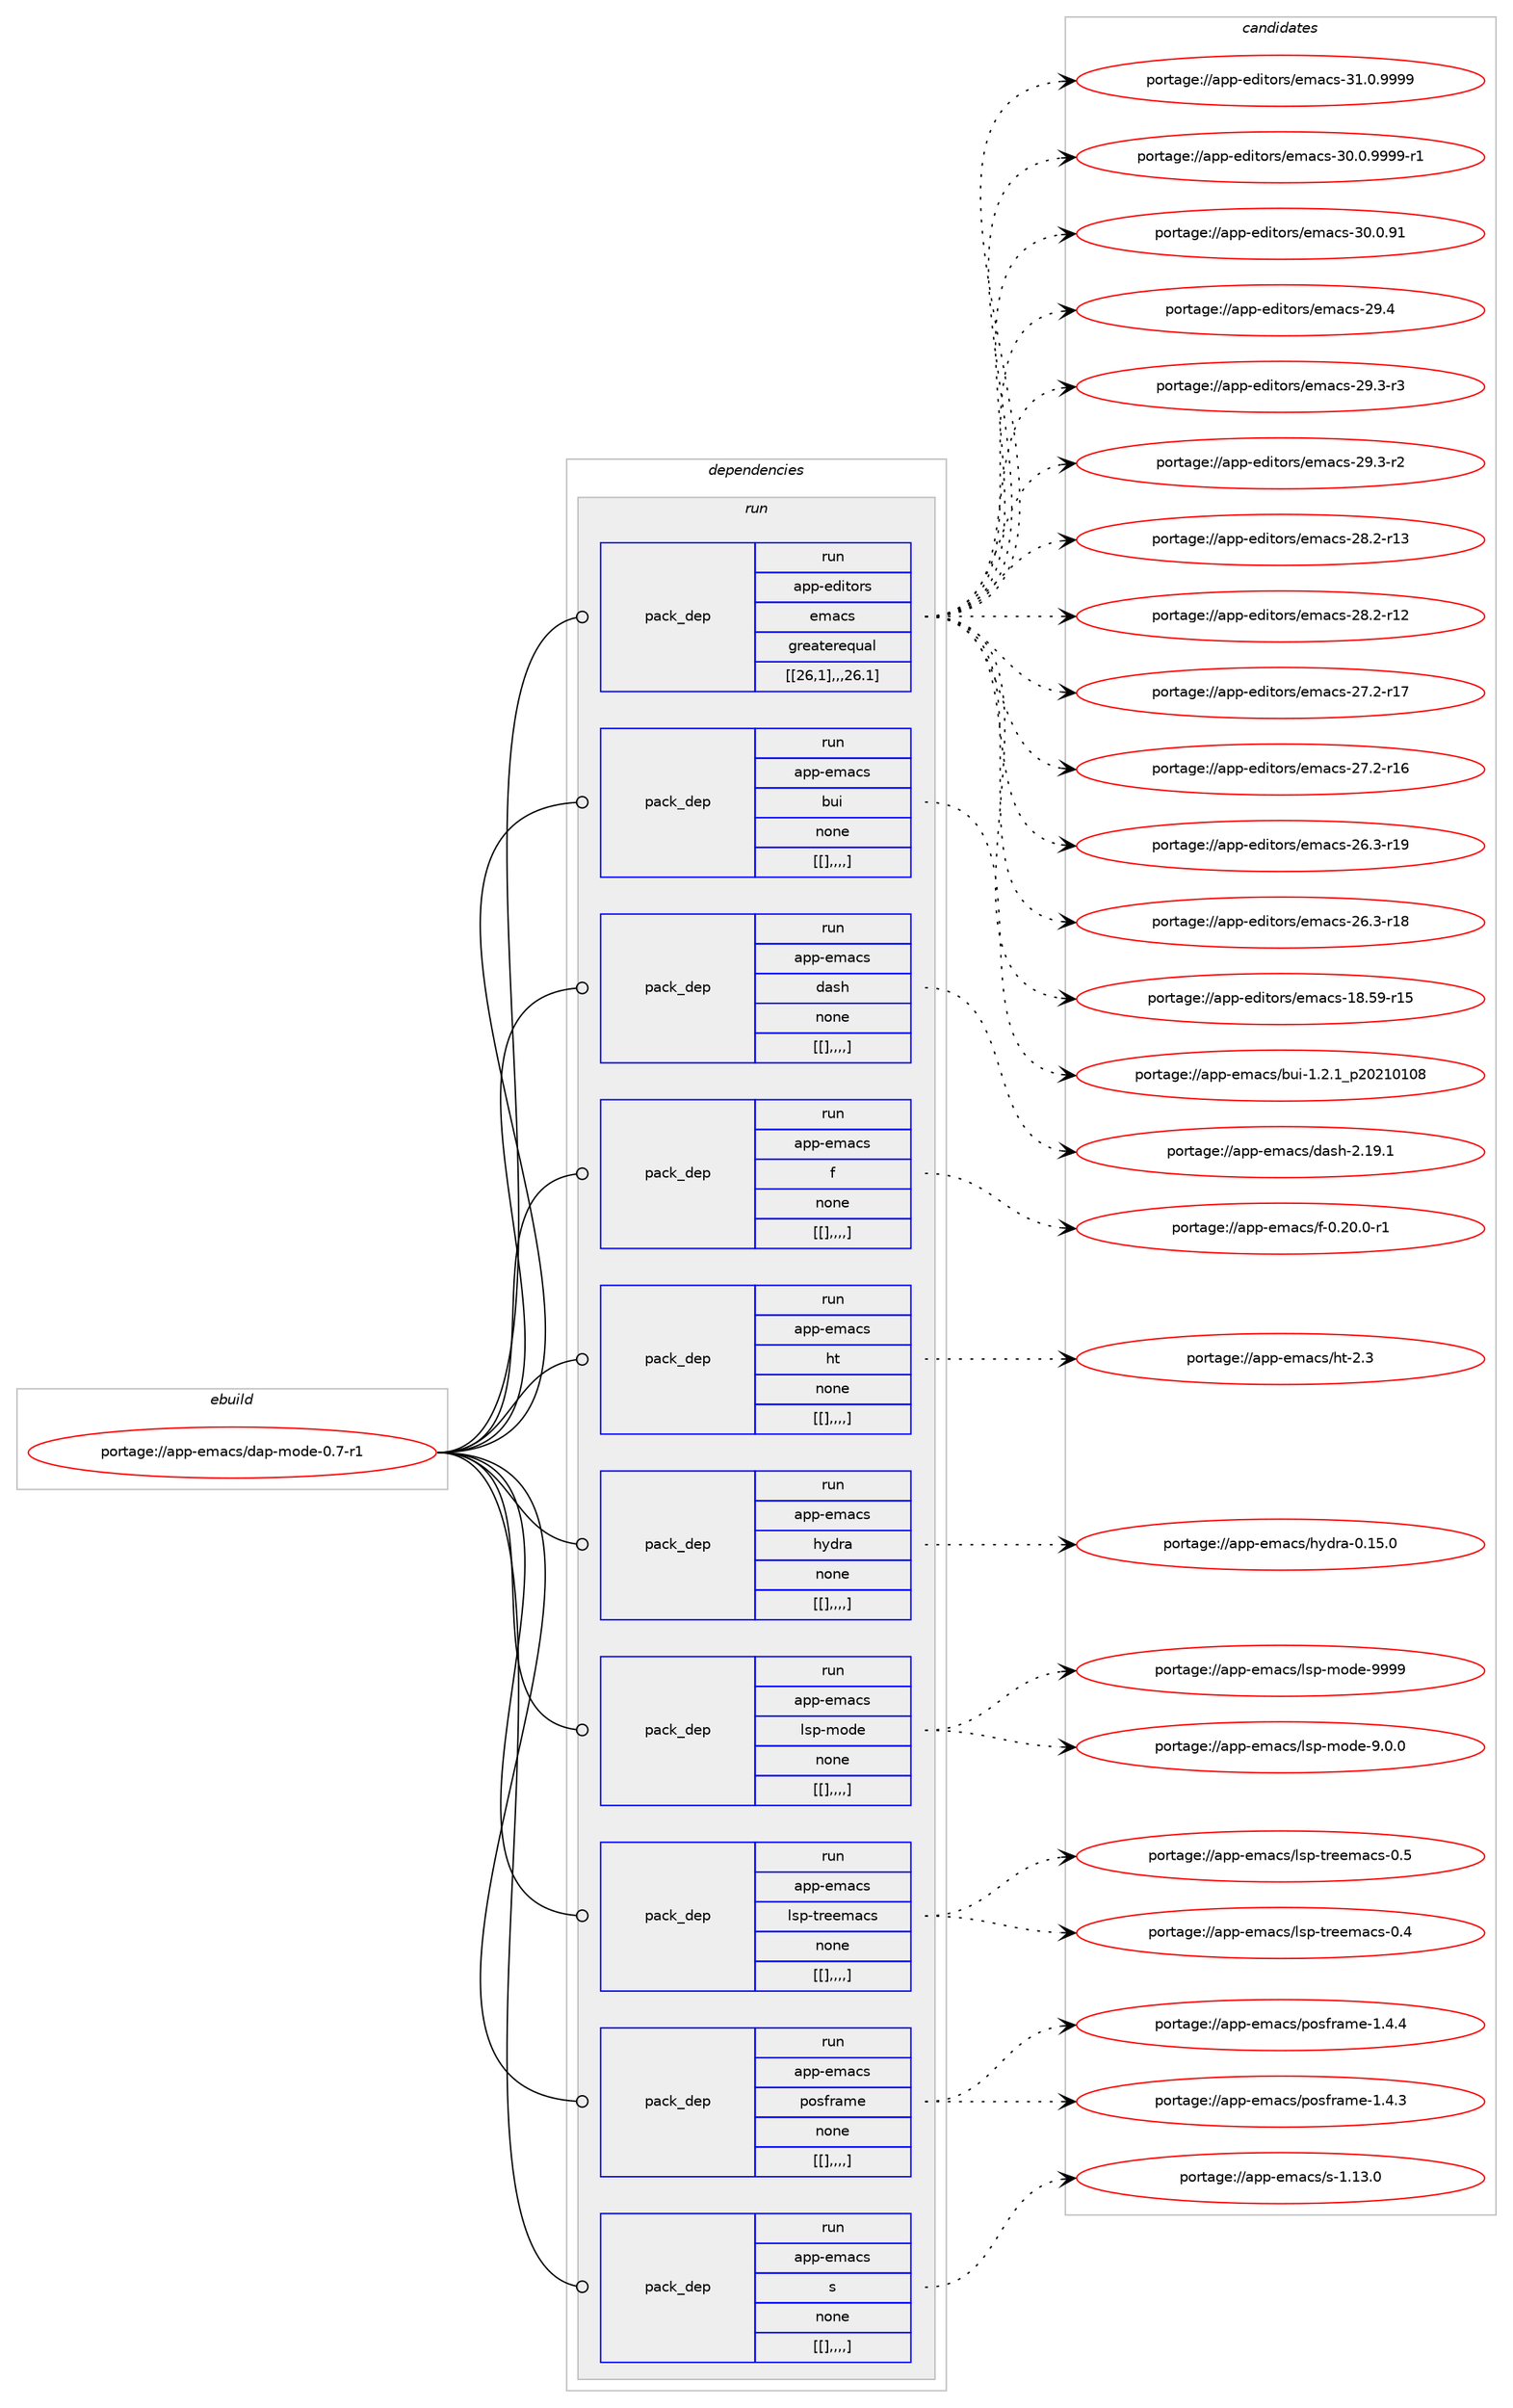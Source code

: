 digraph prolog {

# *************
# Graph options
# *************

newrank=true;
concentrate=true;
compound=true;
graph [rankdir=LR,fontname=Helvetica,fontsize=10,ranksep=1.5];#, ranksep=2.5, nodesep=0.2];
edge  [arrowhead=vee];
node  [fontname=Helvetica,fontsize=10];

# **********
# The ebuild
# **********

subgraph cluster_leftcol {
color=gray;
label=<<i>ebuild</i>>;
id [label="portage://app-emacs/dap-mode-0.7-r1", color=red, width=4, href="../app-emacs/dap-mode-0.7-r1.svg"];
}

# ****************
# The dependencies
# ****************

subgraph cluster_midcol {
color=gray;
label=<<i>dependencies</i>>;
subgraph cluster_compile {
fillcolor="#eeeeee";
style=filled;
label=<<i>compile</i>>;
}
subgraph cluster_compileandrun {
fillcolor="#eeeeee";
style=filled;
label=<<i>compile and run</i>>;
}
subgraph cluster_run {
fillcolor="#eeeeee";
style=filled;
label=<<i>run</i>>;
subgraph pack16328 {
dependency22862 [label=<<TABLE BORDER="0" CELLBORDER="1" CELLSPACING="0" CELLPADDING="4" WIDTH="220"><TR><TD ROWSPAN="6" CELLPADDING="30">pack_dep</TD></TR><TR><TD WIDTH="110">run</TD></TR><TR><TD>app-editors</TD></TR><TR><TD>emacs</TD></TR><TR><TD>greaterequal</TD></TR><TR><TD>[[26,1],,,26.1]</TD></TR></TABLE>>, shape=none, color=blue];
}
id:e -> dependency22862:w [weight=20,style="solid",arrowhead="odot"];
subgraph pack16329 {
dependency22863 [label=<<TABLE BORDER="0" CELLBORDER="1" CELLSPACING="0" CELLPADDING="4" WIDTH="220"><TR><TD ROWSPAN="6" CELLPADDING="30">pack_dep</TD></TR><TR><TD WIDTH="110">run</TD></TR><TR><TD>app-emacs</TD></TR><TR><TD>bui</TD></TR><TR><TD>none</TD></TR><TR><TD>[[],,,,]</TD></TR></TABLE>>, shape=none, color=blue];
}
id:e -> dependency22863:w [weight=20,style="solid",arrowhead="odot"];
subgraph pack16330 {
dependency22864 [label=<<TABLE BORDER="0" CELLBORDER="1" CELLSPACING="0" CELLPADDING="4" WIDTH="220"><TR><TD ROWSPAN="6" CELLPADDING="30">pack_dep</TD></TR><TR><TD WIDTH="110">run</TD></TR><TR><TD>app-emacs</TD></TR><TR><TD>dash</TD></TR><TR><TD>none</TD></TR><TR><TD>[[],,,,]</TD></TR></TABLE>>, shape=none, color=blue];
}
id:e -> dependency22864:w [weight=20,style="solid",arrowhead="odot"];
subgraph pack16331 {
dependency22865 [label=<<TABLE BORDER="0" CELLBORDER="1" CELLSPACING="0" CELLPADDING="4" WIDTH="220"><TR><TD ROWSPAN="6" CELLPADDING="30">pack_dep</TD></TR><TR><TD WIDTH="110">run</TD></TR><TR><TD>app-emacs</TD></TR><TR><TD>f</TD></TR><TR><TD>none</TD></TR><TR><TD>[[],,,,]</TD></TR></TABLE>>, shape=none, color=blue];
}
id:e -> dependency22865:w [weight=20,style="solid",arrowhead="odot"];
subgraph pack16332 {
dependency22866 [label=<<TABLE BORDER="0" CELLBORDER="1" CELLSPACING="0" CELLPADDING="4" WIDTH="220"><TR><TD ROWSPAN="6" CELLPADDING="30">pack_dep</TD></TR><TR><TD WIDTH="110">run</TD></TR><TR><TD>app-emacs</TD></TR><TR><TD>ht</TD></TR><TR><TD>none</TD></TR><TR><TD>[[],,,,]</TD></TR></TABLE>>, shape=none, color=blue];
}
id:e -> dependency22866:w [weight=20,style="solid",arrowhead="odot"];
subgraph pack16333 {
dependency22867 [label=<<TABLE BORDER="0" CELLBORDER="1" CELLSPACING="0" CELLPADDING="4" WIDTH="220"><TR><TD ROWSPAN="6" CELLPADDING="30">pack_dep</TD></TR><TR><TD WIDTH="110">run</TD></TR><TR><TD>app-emacs</TD></TR><TR><TD>hydra</TD></TR><TR><TD>none</TD></TR><TR><TD>[[],,,,]</TD></TR></TABLE>>, shape=none, color=blue];
}
id:e -> dependency22867:w [weight=20,style="solid",arrowhead="odot"];
subgraph pack16334 {
dependency22868 [label=<<TABLE BORDER="0" CELLBORDER="1" CELLSPACING="0" CELLPADDING="4" WIDTH="220"><TR><TD ROWSPAN="6" CELLPADDING="30">pack_dep</TD></TR><TR><TD WIDTH="110">run</TD></TR><TR><TD>app-emacs</TD></TR><TR><TD>lsp-mode</TD></TR><TR><TD>none</TD></TR><TR><TD>[[],,,,]</TD></TR></TABLE>>, shape=none, color=blue];
}
id:e -> dependency22868:w [weight=20,style="solid",arrowhead="odot"];
subgraph pack16335 {
dependency22869 [label=<<TABLE BORDER="0" CELLBORDER="1" CELLSPACING="0" CELLPADDING="4" WIDTH="220"><TR><TD ROWSPAN="6" CELLPADDING="30">pack_dep</TD></TR><TR><TD WIDTH="110">run</TD></TR><TR><TD>app-emacs</TD></TR><TR><TD>lsp-treemacs</TD></TR><TR><TD>none</TD></TR><TR><TD>[[],,,,]</TD></TR></TABLE>>, shape=none, color=blue];
}
id:e -> dependency22869:w [weight=20,style="solid",arrowhead="odot"];
subgraph pack16336 {
dependency22870 [label=<<TABLE BORDER="0" CELLBORDER="1" CELLSPACING="0" CELLPADDING="4" WIDTH="220"><TR><TD ROWSPAN="6" CELLPADDING="30">pack_dep</TD></TR><TR><TD WIDTH="110">run</TD></TR><TR><TD>app-emacs</TD></TR><TR><TD>posframe</TD></TR><TR><TD>none</TD></TR><TR><TD>[[],,,,]</TD></TR></TABLE>>, shape=none, color=blue];
}
id:e -> dependency22870:w [weight=20,style="solid",arrowhead="odot"];
subgraph pack16337 {
dependency22871 [label=<<TABLE BORDER="0" CELLBORDER="1" CELLSPACING="0" CELLPADDING="4" WIDTH="220"><TR><TD ROWSPAN="6" CELLPADDING="30">pack_dep</TD></TR><TR><TD WIDTH="110">run</TD></TR><TR><TD>app-emacs</TD></TR><TR><TD>s</TD></TR><TR><TD>none</TD></TR><TR><TD>[[],,,,]</TD></TR></TABLE>>, shape=none, color=blue];
}
id:e -> dependency22871:w [weight=20,style="solid",arrowhead="odot"];
}
}

# **************
# The candidates
# **************

subgraph cluster_choices {
rank=same;
color=gray;
label=<<i>candidates</i>>;

subgraph choice16328 {
color=black;
nodesep=1;
choice971121124510110010511611111411547101109979911545514946484657575757 [label="portage://app-editors/emacs-31.0.9999", color=red, width=4,href="../app-editors/emacs-31.0.9999.svg"];
choice9711211245101100105116111114115471011099799115455148464846575757574511449 [label="portage://app-editors/emacs-30.0.9999-r1", color=red, width=4,href="../app-editors/emacs-30.0.9999-r1.svg"];
choice97112112451011001051161111141154710110997991154551484648465749 [label="portage://app-editors/emacs-30.0.91", color=red, width=4,href="../app-editors/emacs-30.0.91.svg"];
choice97112112451011001051161111141154710110997991154550574652 [label="portage://app-editors/emacs-29.4", color=red, width=4,href="../app-editors/emacs-29.4.svg"];
choice971121124510110010511611111411547101109979911545505746514511451 [label="portage://app-editors/emacs-29.3-r3", color=red, width=4,href="../app-editors/emacs-29.3-r3.svg"];
choice971121124510110010511611111411547101109979911545505746514511450 [label="portage://app-editors/emacs-29.3-r2", color=red, width=4,href="../app-editors/emacs-29.3-r2.svg"];
choice97112112451011001051161111141154710110997991154550564650451144951 [label="portage://app-editors/emacs-28.2-r13", color=red, width=4,href="../app-editors/emacs-28.2-r13.svg"];
choice97112112451011001051161111141154710110997991154550564650451144950 [label="portage://app-editors/emacs-28.2-r12", color=red, width=4,href="../app-editors/emacs-28.2-r12.svg"];
choice97112112451011001051161111141154710110997991154550554650451144955 [label="portage://app-editors/emacs-27.2-r17", color=red, width=4,href="../app-editors/emacs-27.2-r17.svg"];
choice97112112451011001051161111141154710110997991154550554650451144954 [label="portage://app-editors/emacs-27.2-r16", color=red, width=4,href="../app-editors/emacs-27.2-r16.svg"];
choice97112112451011001051161111141154710110997991154550544651451144957 [label="portage://app-editors/emacs-26.3-r19", color=red, width=4,href="../app-editors/emacs-26.3-r19.svg"];
choice97112112451011001051161111141154710110997991154550544651451144956 [label="portage://app-editors/emacs-26.3-r18", color=red, width=4,href="../app-editors/emacs-26.3-r18.svg"];
choice9711211245101100105116111114115471011099799115454956465357451144953 [label="portage://app-editors/emacs-18.59-r15", color=red, width=4,href="../app-editors/emacs-18.59-r15.svg"];
dependency22862:e -> choice971121124510110010511611111411547101109979911545514946484657575757:w [style=dotted,weight="100"];
dependency22862:e -> choice9711211245101100105116111114115471011099799115455148464846575757574511449:w [style=dotted,weight="100"];
dependency22862:e -> choice97112112451011001051161111141154710110997991154551484648465749:w [style=dotted,weight="100"];
dependency22862:e -> choice97112112451011001051161111141154710110997991154550574652:w [style=dotted,weight="100"];
dependency22862:e -> choice971121124510110010511611111411547101109979911545505746514511451:w [style=dotted,weight="100"];
dependency22862:e -> choice971121124510110010511611111411547101109979911545505746514511450:w [style=dotted,weight="100"];
dependency22862:e -> choice97112112451011001051161111141154710110997991154550564650451144951:w [style=dotted,weight="100"];
dependency22862:e -> choice97112112451011001051161111141154710110997991154550564650451144950:w [style=dotted,weight="100"];
dependency22862:e -> choice97112112451011001051161111141154710110997991154550554650451144955:w [style=dotted,weight="100"];
dependency22862:e -> choice97112112451011001051161111141154710110997991154550554650451144954:w [style=dotted,weight="100"];
dependency22862:e -> choice97112112451011001051161111141154710110997991154550544651451144957:w [style=dotted,weight="100"];
dependency22862:e -> choice97112112451011001051161111141154710110997991154550544651451144956:w [style=dotted,weight="100"];
dependency22862:e -> choice9711211245101100105116111114115471011099799115454956465357451144953:w [style=dotted,weight="100"];
}
subgraph choice16329 {
color=black;
nodesep=1;
choice971121124510110997991154798117105454946504649951125048504948494856 [label="portage://app-emacs/bui-1.2.1_p20210108", color=red, width=4,href="../app-emacs/bui-1.2.1_p20210108.svg"];
dependency22863:e -> choice971121124510110997991154798117105454946504649951125048504948494856:w [style=dotted,weight="100"];
}
subgraph choice16330 {
color=black;
nodesep=1;
choice97112112451011099799115471009711510445504649574649 [label="portage://app-emacs/dash-2.19.1", color=red, width=4,href="../app-emacs/dash-2.19.1.svg"];
dependency22864:e -> choice97112112451011099799115471009711510445504649574649:w [style=dotted,weight="100"];
}
subgraph choice16331 {
color=black;
nodesep=1;
choice9711211245101109979911547102454846504846484511449 [label="portage://app-emacs/f-0.20.0-r1", color=red, width=4,href="../app-emacs/f-0.20.0-r1.svg"];
dependency22865:e -> choice9711211245101109979911547102454846504846484511449:w [style=dotted,weight="100"];
}
subgraph choice16332 {
color=black;
nodesep=1;
choice971121124510110997991154710411645504651 [label="portage://app-emacs/ht-2.3", color=red, width=4,href="../app-emacs/ht-2.3.svg"];
dependency22866:e -> choice971121124510110997991154710411645504651:w [style=dotted,weight="100"];
}
subgraph choice16333 {
color=black;
nodesep=1;
choice97112112451011099799115471041211001149745484649534648 [label="portage://app-emacs/hydra-0.15.0", color=red, width=4,href="../app-emacs/hydra-0.15.0.svg"];
dependency22867:e -> choice97112112451011099799115471041211001149745484649534648:w [style=dotted,weight="100"];
}
subgraph choice16334 {
color=black;
nodesep=1;
choice9711211245101109979911547108115112451091111001014557575757 [label="portage://app-emacs/lsp-mode-9999", color=red, width=4,href="../app-emacs/lsp-mode-9999.svg"];
choice971121124510110997991154710811511245109111100101455746484648 [label="portage://app-emacs/lsp-mode-9.0.0", color=red, width=4,href="../app-emacs/lsp-mode-9.0.0.svg"];
dependency22868:e -> choice9711211245101109979911547108115112451091111001014557575757:w [style=dotted,weight="100"];
dependency22868:e -> choice971121124510110997991154710811511245109111100101455746484648:w [style=dotted,weight="100"];
}
subgraph choice16335 {
color=black;
nodesep=1;
choice971121124510110997991154710811511245116114101101109979911545484653 [label="portage://app-emacs/lsp-treemacs-0.5", color=red, width=4,href="../app-emacs/lsp-treemacs-0.5.svg"];
choice971121124510110997991154710811511245116114101101109979911545484652 [label="portage://app-emacs/lsp-treemacs-0.4", color=red, width=4,href="../app-emacs/lsp-treemacs-0.4.svg"];
dependency22869:e -> choice971121124510110997991154710811511245116114101101109979911545484653:w [style=dotted,weight="100"];
dependency22869:e -> choice971121124510110997991154710811511245116114101101109979911545484652:w [style=dotted,weight="100"];
}
subgraph choice16336 {
color=black;
nodesep=1;
choice971121124510110997991154711211111510211497109101454946524652 [label="portage://app-emacs/posframe-1.4.4", color=red, width=4,href="../app-emacs/posframe-1.4.4.svg"];
choice971121124510110997991154711211111510211497109101454946524651 [label="portage://app-emacs/posframe-1.4.3", color=red, width=4,href="../app-emacs/posframe-1.4.3.svg"];
dependency22870:e -> choice971121124510110997991154711211111510211497109101454946524652:w [style=dotted,weight="100"];
dependency22870:e -> choice971121124510110997991154711211111510211497109101454946524651:w [style=dotted,weight="100"];
}
subgraph choice16337 {
color=black;
nodesep=1;
choice971121124510110997991154711545494649514648 [label="portage://app-emacs/s-1.13.0", color=red, width=4,href="../app-emacs/s-1.13.0.svg"];
dependency22871:e -> choice971121124510110997991154711545494649514648:w [style=dotted,weight="100"];
}
}

}
